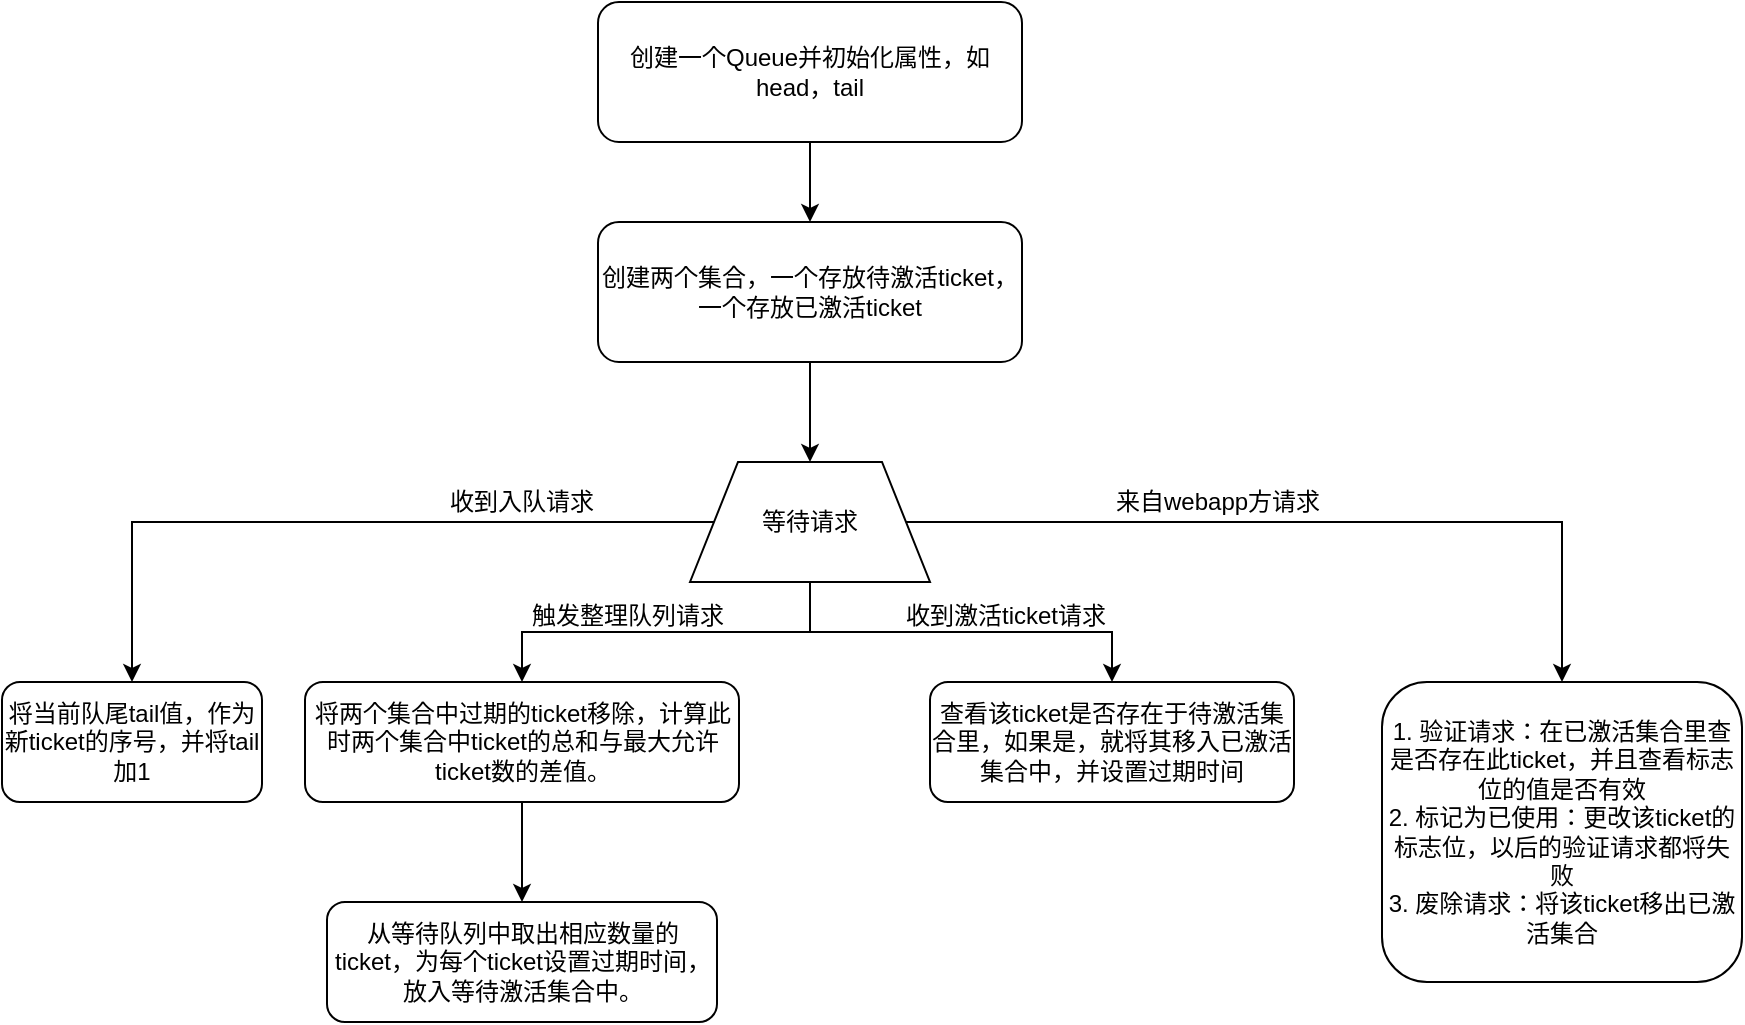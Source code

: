 <mxfile version="12.1.7" type="device" pages="1"><diagram id="gZf_hhdnX7QfvpZC2er7" name="Page-1"><mxGraphModel dx="874" dy="773" grid="1" gridSize="10" guides="1" tooltips="1" connect="1" arrows="1" fold="1" page="1" pageScale="1" pageWidth="1169" pageHeight="827" math="0" shadow="0"><root><mxCell id="0"/><mxCell id="1" parent="0"/><mxCell id="ilzVxX_L-XD47iOlbPYe-2" style="edgeStyle=orthogonalEdgeStyle;rounded=0;orthogonalLoop=1;jettySize=auto;html=1;exitX=0.5;exitY=1;exitDx=0;exitDy=0;" edge="1" parent="1" source="gjTXD5cLNNogYMxuT10--1" target="ilzVxX_L-XD47iOlbPYe-1"><mxGeometry relative="1" as="geometry"/></mxCell><mxCell id="gjTXD5cLNNogYMxuT10--1" value="创建一个Queue并初始化属性，如head，tail" style="rounded=1;whiteSpace=wrap;html=1;" parent="1" vertex="1"><mxGeometry x="478" y="120" width="212" height="70" as="geometry"/></mxCell><mxCell id="ilzVxX_L-XD47iOlbPYe-5" style="edgeStyle=orthogonalEdgeStyle;rounded=0;orthogonalLoop=1;jettySize=auto;html=1;" edge="1" parent="1" source="ilzVxX_L-XD47iOlbPYe-1" target="ilzVxX_L-XD47iOlbPYe-4"><mxGeometry relative="1" as="geometry"/></mxCell><mxCell id="ilzVxX_L-XD47iOlbPYe-1" value="创建两个集合，一个存放待激活ticket，一个存放已激活ticket" style="rounded=1;whiteSpace=wrap;html=1;" vertex="1" parent="1"><mxGeometry x="478" y="230" width="212" height="70" as="geometry"/></mxCell><mxCell id="ilzVxX_L-XD47iOlbPYe-7" style="edgeStyle=orthogonalEdgeStyle;rounded=0;orthogonalLoop=1;jettySize=auto;html=1;" edge="1" parent="1" source="ilzVxX_L-XD47iOlbPYe-4" target="ilzVxX_L-XD47iOlbPYe-6"><mxGeometry relative="1" as="geometry"/></mxCell><mxCell id="ilzVxX_L-XD47iOlbPYe-15" style="edgeStyle=orthogonalEdgeStyle;rounded=0;orthogonalLoop=1;jettySize=auto;html=1;" edge="1" parent="1" source="ilzVxX_L-XD47iOlbPYe-4" target="ilzVxX_L-XD47iOlbPYe-13"><mxGeometry relative="1" as="geometry"/></mxCell><mxCell id="ilzVxX_L-XD47iOlbPYe-20" style="edgeStyle=orthogonalEdgeStyle;rounded=0;orthogonalLoop=1;jettySize=auto;html=1;" edge="1" parent="1" source="ilzVxX_L-XD47iOlbPYe-4" target="ilzVxX_L-XD47iOlbPYe-19"><mxGeometry relative="1" as="geometry"/></mxCell><mxCell id="ilzVxX_L-XD47iOlbPYe-23" style="edgeStyle=orthogonalEdgeStyle;rounded=0;orthogonalLoop=1;jettySize=auto;html=1;" edge="1" parent="1" source="ilzVxX_L-XD47iOlbPYe-4" target="ilzVxX_L-XD47iOlbPYe-22"><mxGeometry relative="1" as="geometry"/></mxCell><mxCell id="ilzVxX_L-XD47iOlbPYe-4" value="等待请求" style="shape=trapezoid;perimeter=trapezoidPerimeter;whiteSpace=wrap;html=1;" vertex="1" parent="1"><mxGeometry x="524" y="350" width="120" height="60" as="geometry"/></mxCell><mxCell id="ilzVxX_L-XD47iOlbPYe-6" value="将当前队尾tail值，作为新ticket的序号，并将tail加1" style="rounded=1;whiteSpace=wrap;html=1;" vertex="1" parent="1"><mxGeometry x="180" y="460" width="130" height="60" as="geometry"/></mxCell><mxCell id="ilzVxX_L-XD47iOlbPYe-12" value="收到入队请求" style="text;html=1;strokeColor=none;fillColor=none;align=center;verticalAlign=middle;whiteSpace=wrap;rounded=0;" vertex="1" parent="1"><mxGeometry x="380" y="360" width="120" height="20" as="geometry"/></mxCell><mxCell id="ilzVxX_L-XD47iOlbPYe-18" style="edgeStyle=orthogonalEdgeStyle;rounded=0;orthogonalLoop=1;jettySize=auto;html=1;entryX=0.5;entryY=0;entryDx=0;entryDy=0;" edge="1" parent="1" source="ilzVxX_L-XD47iOlbPYe-13" target="ilzVxX_L-XD47iOlbPYe-17"><mxGeometry relative="1" as="geometry"/></mxCell><mxCell id="ilzVxX_L-XD47iOlbPYe-13" value="将两个集合中过期的ticket移除，计算此时两个集合中ticket的总和与最大允许ticket数的差值。" style="rounded=1;whiteSpace=wrap;html=1;" vertex="1" parent="1"><mxGeometry x="331.5" y="460" width="217" height="60" as="geometry"/></mxCell><mxCell id="ilzVxX_L-XD47iOlbPYe-16" value="触发整理队列请求" style="text;html=1;strokeColor=none;fillColor=none;align=center;verticalAlign=middle;whiteSpace=wrap;rounded=0;" vertex="1" parent="1"><mxGeometry x="440" y="420" width="106" height="13" as="geometry"/></mxCell><mxCell id="ilzVxX_L-XD47iOlbPYe-17" value="从等待队列中取出相应数量的ticket，为每个ticket设置过期时间，放入等待激活集合中。" style="rounded=1;whiteSpace=wrap;html=1;" vertex="1" parent="1"><mxGeometry x="342.5" y="570" width="195" height="60" as="geometry"/></mxCell><mxCell id="ilzVxX_L-XD47iOlbPYe-19" value="查看该ticket是否存在于待激活集合里，如果是，就将其移入已激活集合中，并设置过期时间" style="rounded=1;whiteSpace=wrap;html=1;" vertex="1" parent="1"><mxGeometry x="644" y="460" width="182" height="60" as="geometry"/></mxCell><mxCell id="ilzVxX_L-XD47iOlbPYe-21" value="收到激活ticket请求" style="text;html=1;resizable=0;points=[];autosize=1;align=left;verticalAlign=top;spacingTop=-4;" vertex="1" parent="1"><mxGeometry x="630" y="416.5" width="120" height="20" as="geometry"/></mxCell><mxCell id="ilzVxX_L-XD47iOlbPYe-22" value="1. 验证请求：在已激活集合里查是否存在此ticket，并且查看标志位的值是否有效&lt;br&gt;2. 标记为已使用：更改该ticket的标志位，以后的验证请求都将失败&lt;br&gt;3. 废除请求：将该ticket移出已激活集合" style="rounded=1;whiteSpace=wrap;html=1;" vertex="1" parent="1"><mxGeometry x="870" y="460" width="180" height="150" as="geometry"/></mxCell><mxCell id="ilzVxX_L-XD47iOlbPYe-24" value="来自webapp方请求" style="text;html=1;resizable=0;points=[];autosize=1;align=left;verticalAlign=top;spacingTop=-4;" vertex="1" parent="1"><mxGeometry x="735" y="360" width="120" height="20" as="geometry"/></mxCell></root></mxGraphModel></diagram></mxfile>